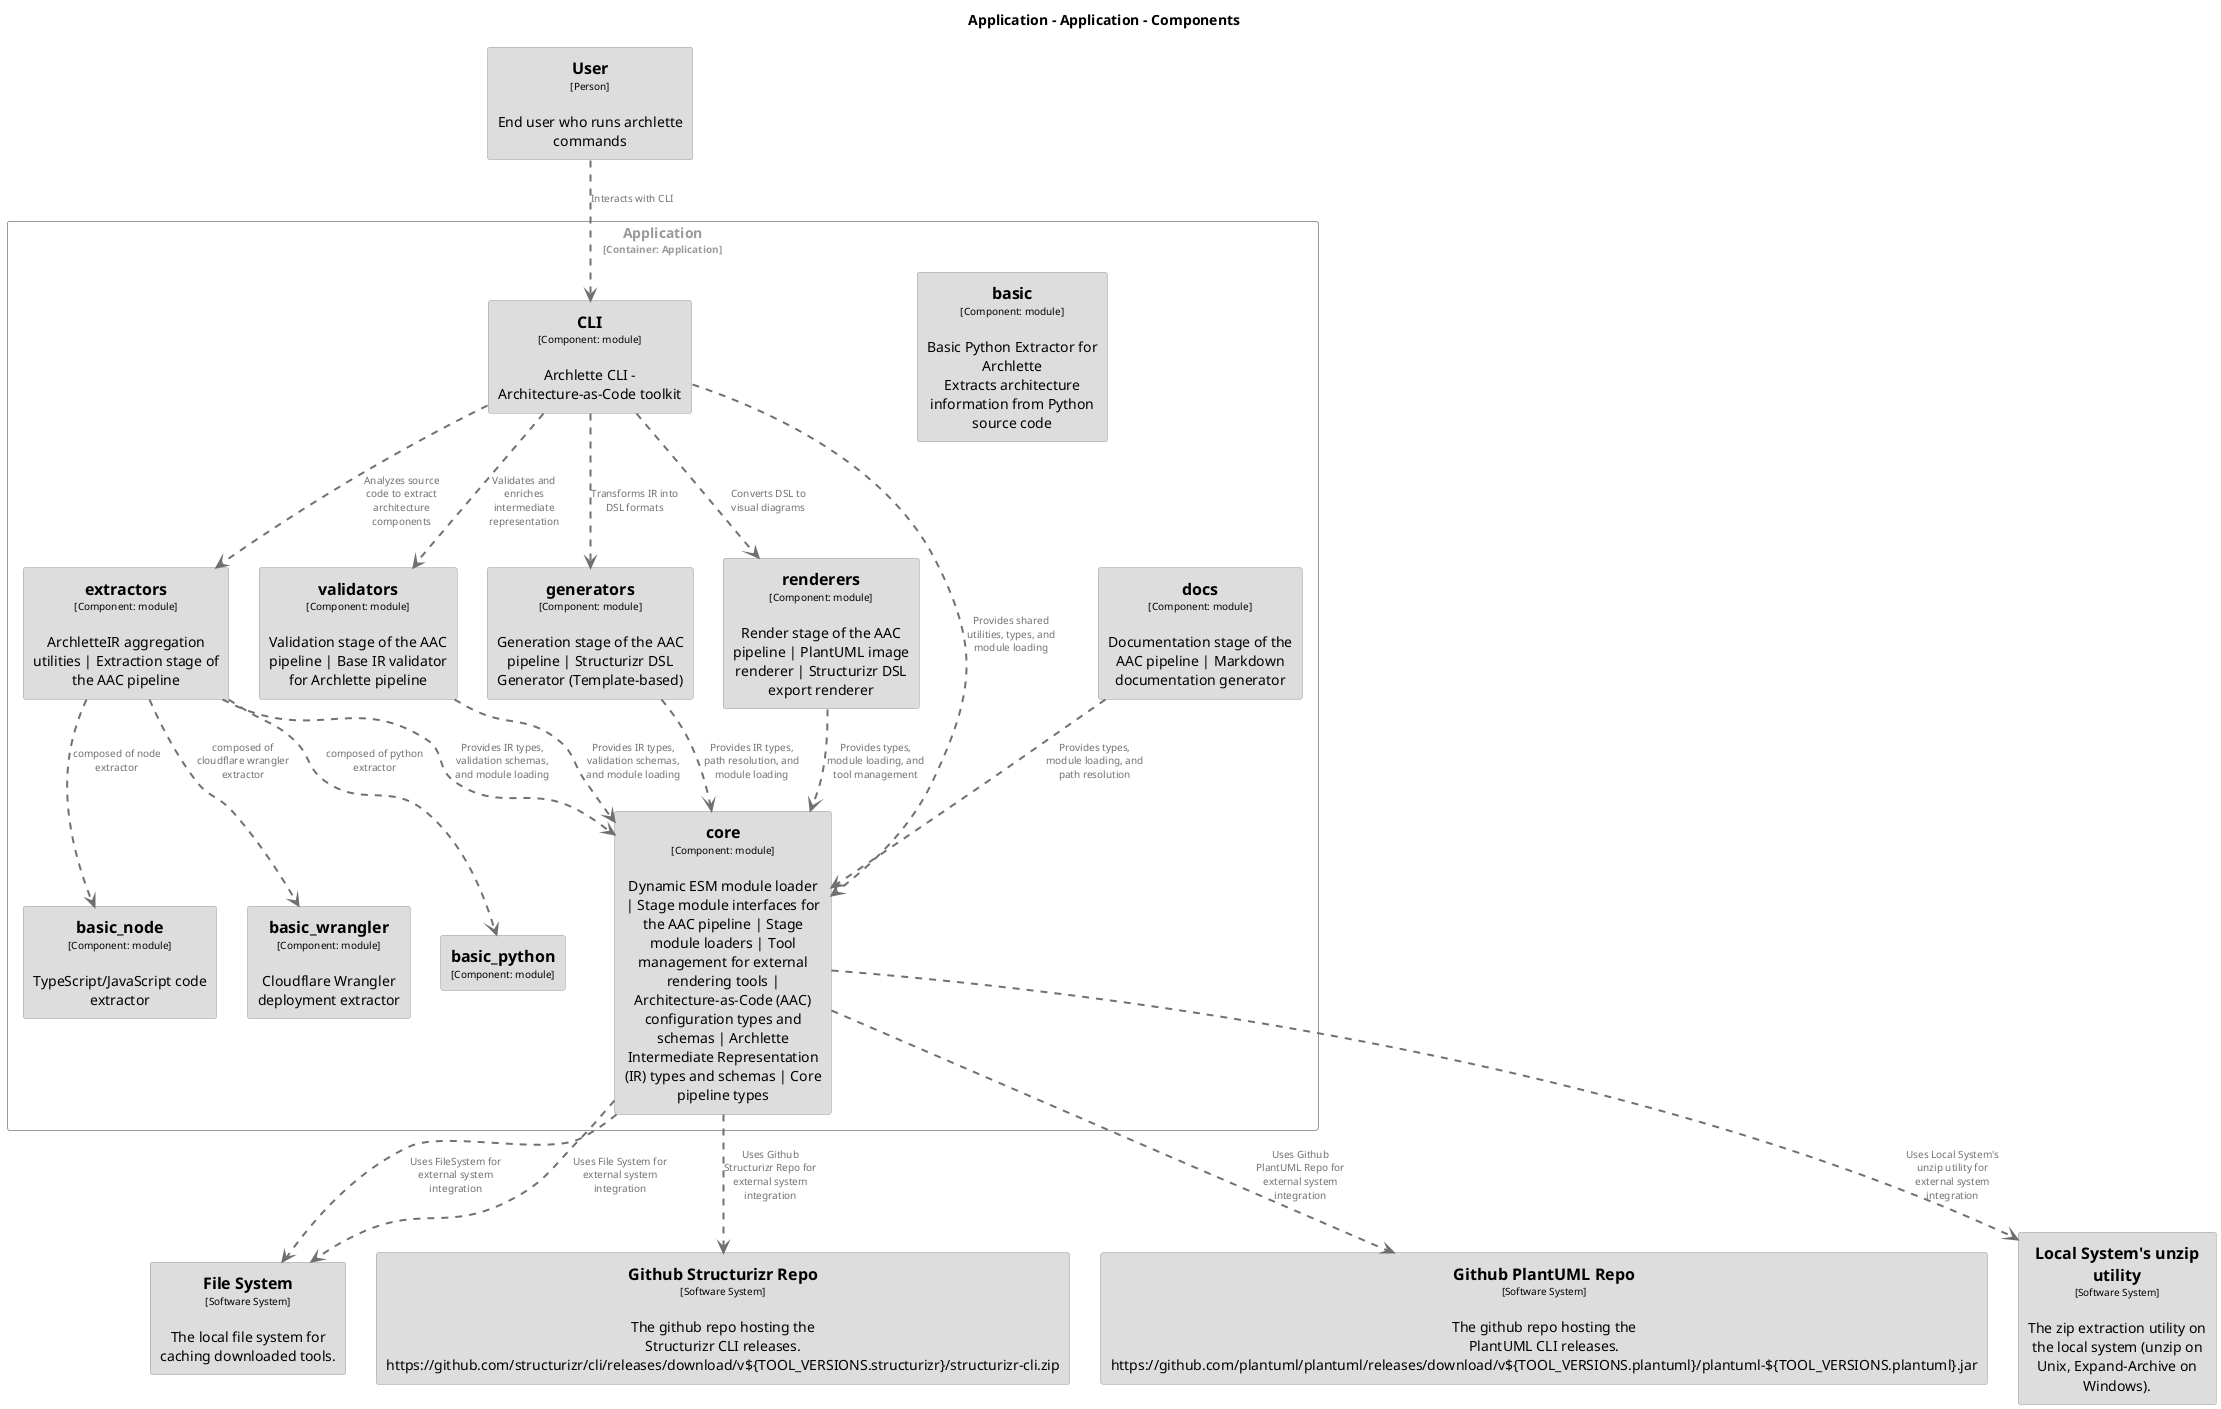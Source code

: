 @startuml
set separator none
title Application - Application - Components

top to bottom direction
skinparam ranksep 60
skinparam nodesep 30

skinparam {
  arrowFontSize 10
  defaultTextAlignment center
  wrapWidth 200
  maxMessageSize 100
}

hide stereotype

skinparam rectangle<<Application.Application.CLI>> {
  BackgroundColor #dddddd
  FontColor #000000
  BorderColor #9a9a9a
  shadowing false
}
skinparam rectangle<<FileSystem>> {
  BackgroundColor #dddddd
  FontColor #000000
  BorderColor #9a9a9a
  shadowing false
}
skinparam rectangle<<FileSystem>> {
  BackgroundColor #dddddd
  FontColor #000000
  BorderColor #9a9a9a
  shadowing false
}
skinparam rectangle<<GithubPlantUMLRepo>> {
  BackgroundColor #dddddd
  FontColor #000000
  BorderColor #9a9a9a
  shadowing false
}
skinparam rectangle<<GithubStructurizrRepo>> {
  BackgroundColor #dddddd
  FontColor #000000
  BorderColor #9a9a9a
  shadowing false
}
skinparam rectangle<<LocalSystemsunziputility>> {
  BackgroundColor #dddddd
  FontColor #000000
  BorderColor #9a9a9a
  shadowing false
}
skinparam rectangle<<User>> {
  BackgroundColor #dddddd
  FontColor #000000
  BorderColor #9a9a9a
  shadowing false
}
skinparam rectangle<<Application.Application.basic>> {
  BackgroundColor #dddddd
  FontColor #000000
  BorderColor #9a9a9a
  shadowing false
}
skinparam rectangle<<Application.Application.basic_node>> {
  BackgroundColor #dddddd
  FontColor #000000
  BorderColor #9a9a9a
  shadowing false
}
skinparam rectangle<<Application.Application.basic_python>> {
  BackgroundColor #dddddd
  FontColor #000000
  BorderColor #9a9a9a
  shadowing false
}
skinparam rectangle<<Application.Application.basic_wrangler>> {
  BackgroundColor #dddddd
  FontColor #000000
  BorderColor #9a9a9a
  shadowing false
}
skinparam rectangle<<Application.Application.core>> {
  BackgroundColor #dddddd
  FontColor #000000
  BorderColor #9a9a9a
  shadowing false
}
skinparam rectangle<<Application.Application.docs>> {
  BackgroundColor #dddddd
  FontColor #000000
  BorderColor #9a9a9a
  shadowing false
}
skinparam rectangle<<Application.Application.extractors>> {
  BackgroundColor #dddddd
  FontColor #000000
  BorderColor #9a9a9a
  shadowing false
}
skinparam rectangle<<Application.Application.generators>> {
  BackgroundColor #dddddd
  FontColor #000000
  BorderColor #9a9a9a
  shadowing false
}
skinparam rectangle<<Application.Application.renderers>> {
  BackgroundColor #dddddd
  FontColor #000000
  BorderColor #9a9a9a
  shadowing false
}
skinparam rectangle<<Application.Application.validators>> {
  BackgroundColor #dddddd
  FontColor #000000
  BorderColor #9a9a9a
  shadowing false
}
skinparam rectangle<<Application.Application>> {
  BorderColor #9a9a9a
  FontColor #9a9a9a
  shadowing false
}

rectangle "==User\n<size:10>[Person]</size>\n\nEnd user who runs archlette commands" <<User>> as User
rectangle "==FileSystem\n<size:10>[Software System]</size>\n\nFile system for reading and writing files" <<FileSystem>> as FileSystem
rectangle "==Github Structurizr Repo\n<size:10>[Software System]</size>\n\nThe github repo hosting the Structurizr CLI releases. https://github.com/structurizr/cli/releases/download/v${TOOL_VERSIONS.structurizr}/structurizr-cli.zip" <<GithubStructurizrRepo>> as GithubStructurizrRepo
rectangle "==Github PlantUML Repo\n<size:10>[Software System]</size>\n\nThe github repo hosting the PlantUML CLI releases. https://github.com/plantuml/plantuml/releases/download/v${TOOL_VERSIONS.plantuml}/plantuml-${TOOL_VERSIONS.plantuml}.jar" <<GithubPlantUMLRepo>> as GithubPlantUMLRepo
rectangle "==Local System's unzip utility\n<size:10>[Software System]</size>\n\nThe zip extraction utility on the local system (unzip on Unix, Expand-Archive on Windows)." <<LocalSystemsunziputility>> as LocalSystemsunziputility
rectangle "==File System\n<size:10>[Software System]</size>\n\nThe local file system for caching downloaded tools." <<FileSystem>> as FileSystem

rectangle "Application\n<size:10>[Container: Application]</size>" <<Application.Application>> {
  rectangle "==extractors\n<size:10>[Component: module]</size>\n\nArchletteIR aggregation utilities | Extraction stage of the AAC pipeline" <<Application.Application.extractors>> as Application.Application.extractors
  rectangle "==validators\n<size:10>[Component: module]</size>\n\nValidation stage of the AAC pipeline | Base IR validator for Archlette pipeline" <<Application.Application.validators>> as Application.Application.validators
  rectangle "==generators\n<size:10>[Component: module]</size>\n\nGeneration stage of the AAC pipeline | Structurizr DSL Generator (Template-based)" <<Application.Application.generators>> as Application.Application.generators
  rectangle "==renderers\n<size:10>[Component: module]</size>\n\nRender stage of the AAC pipeline | PlantUML image renderer | Structurizr DSL export renderer" <<Application.Application.renderers>> as Application.Application.renderers
  rectangle "==docs\n<size:10>[Component: module]</size>\n\nDocumentation stage of the AAC pipeline | Markdown documentation generator" <<Application.Application.docs>> as Application.Application.docs
  rectangle "==core\n<size:10>[Component: module]</size>\n\nDynamic ESM module loader | Stage module interfaces for the AAC pipeline | Stage module loaders | Tool management for external rendering tools | Architecture-as-Code (AAC) configuration types and schemas | Archlette Intermediate Representation (IR) types and schemas | Core pipeline types" <<Application.Application.core>> as Application.Application.core
  rectangle "==basic_node\n<size:10>[Component: module]</size>\n\nTypeScript/JavaScript code extractor" <<Application.Application.basic_node>> as Application.Application.basic_node
  rectangle "==basic\n<size:10>[Component: module]</size>\n\nBasic Python Extractor for Archlette\nExtracts architecture information from Python source code" <<Application.Application.basic>> as Application.Application.basic
  rectangle "==basic_wrangler\n<size:10>[Component: module]</size>\n\nCloudflare Wrangler deployment extractor" <<Application.Application.basic_wrangler>> as Application.Application.basic_wrangler
  rectangle "==basic_python\n<size:10>[Component: module]</size>" <<Application.Application.basic_python>> as Application.Application.basic_python
  rectangle "==CLI\n<size:10>[Component: module]</size>\n\nArchlette CLI - Architecture-as-Code toolkit" <<Application.Application.CLI>> as Application.Application.CLI
}

Application.Application.CLI .[#707070,thickness=2].> Application.Application.extractors : "<color:#707070>Analyzes source code to extract architecture components"
Application.Application.CLI .[#707070,thickness=2].> Application.Application.validators : "<color:#707070>Validates and enriches intermediate representation"
Application.Application.CLI .[#707070,thickness=2].> Application.Application.generators : "<color:#707070>Transforms IR into DSL formats"
Application.Application.CLI .[#707070,thickness=2].> Application.Application.renderers : "<color:#707070>Converts DSL to visual diagrams"
Application.Application.CLI .[#707070,thickness=2].> Application.Application.core : "<color:#707070>Provides shared utilities, types, and module loading"
Application.Application.extractors .[#707070,thickness=2].> Application.Application.core : "<color:#707070>Provides IR types, validation schemas, and module loading"
Application.Application.extractors .[#707070,thickness=2].> Application.Application.basic_node : "<color:#707070>composed of node extractor"
Application.Application.extractors .[#707070,thickness=2].> Application.Application.basic_python : "<color:#707070>composed of python extractor"
Application.Application.extractors .[#707070,thickness=2].> Application.Application.basic_wrangler : "<color:#707070>composed of cloudflare wrangler extractor"
Application.Application.validators .[#707070,thickness=2].> Application.Application.core : "<color:#707070>Provides IR types, validation schemas, and module loading"
Application.Application.generators .[#707070,thickness=2].> Application.Application.core : "<color:#707070>Provides IR types, path resolution, and module loading"
Application.Application.renderers .[#707070,thickness=2].> Application.Application.core : "<color:#707070>Provides types, module loading, and tool management"
Application.Application.docs .[#707070,thickness=2].> Application.Application.core : "<color:#707070>Provides types, module loading, and path resolution"
User .[#707070,thickness=2].> Application.Application.CLI : "<color:#707070>Interacts with CLI"
Application.Application.core .[#707070,thickness=2].> FileSystem : "<color:#707070>Uses FileSystem for external system integration"
Application.Application.core .[#707070,thickness=2].> GithubStructurizrRepo : "<color:#707070>Uses Github Structurizr Repo for external system integration"
Application.Application.core .[#707070,thickness=2].> GithubPlantUMLRepo : "<color:#707070>Uses Github PlantUML Repo for external system integration"
Application.Application.core .[#707070,thickness=2].> LocalSystemsunziputility : "<color:#707070>Uses Local System's unzip utility for external system integration"
Application.Application.core .[#707070,thickness=2].> FileSystem : "<color:#707070>Uses File System for external system integration"
@enduml